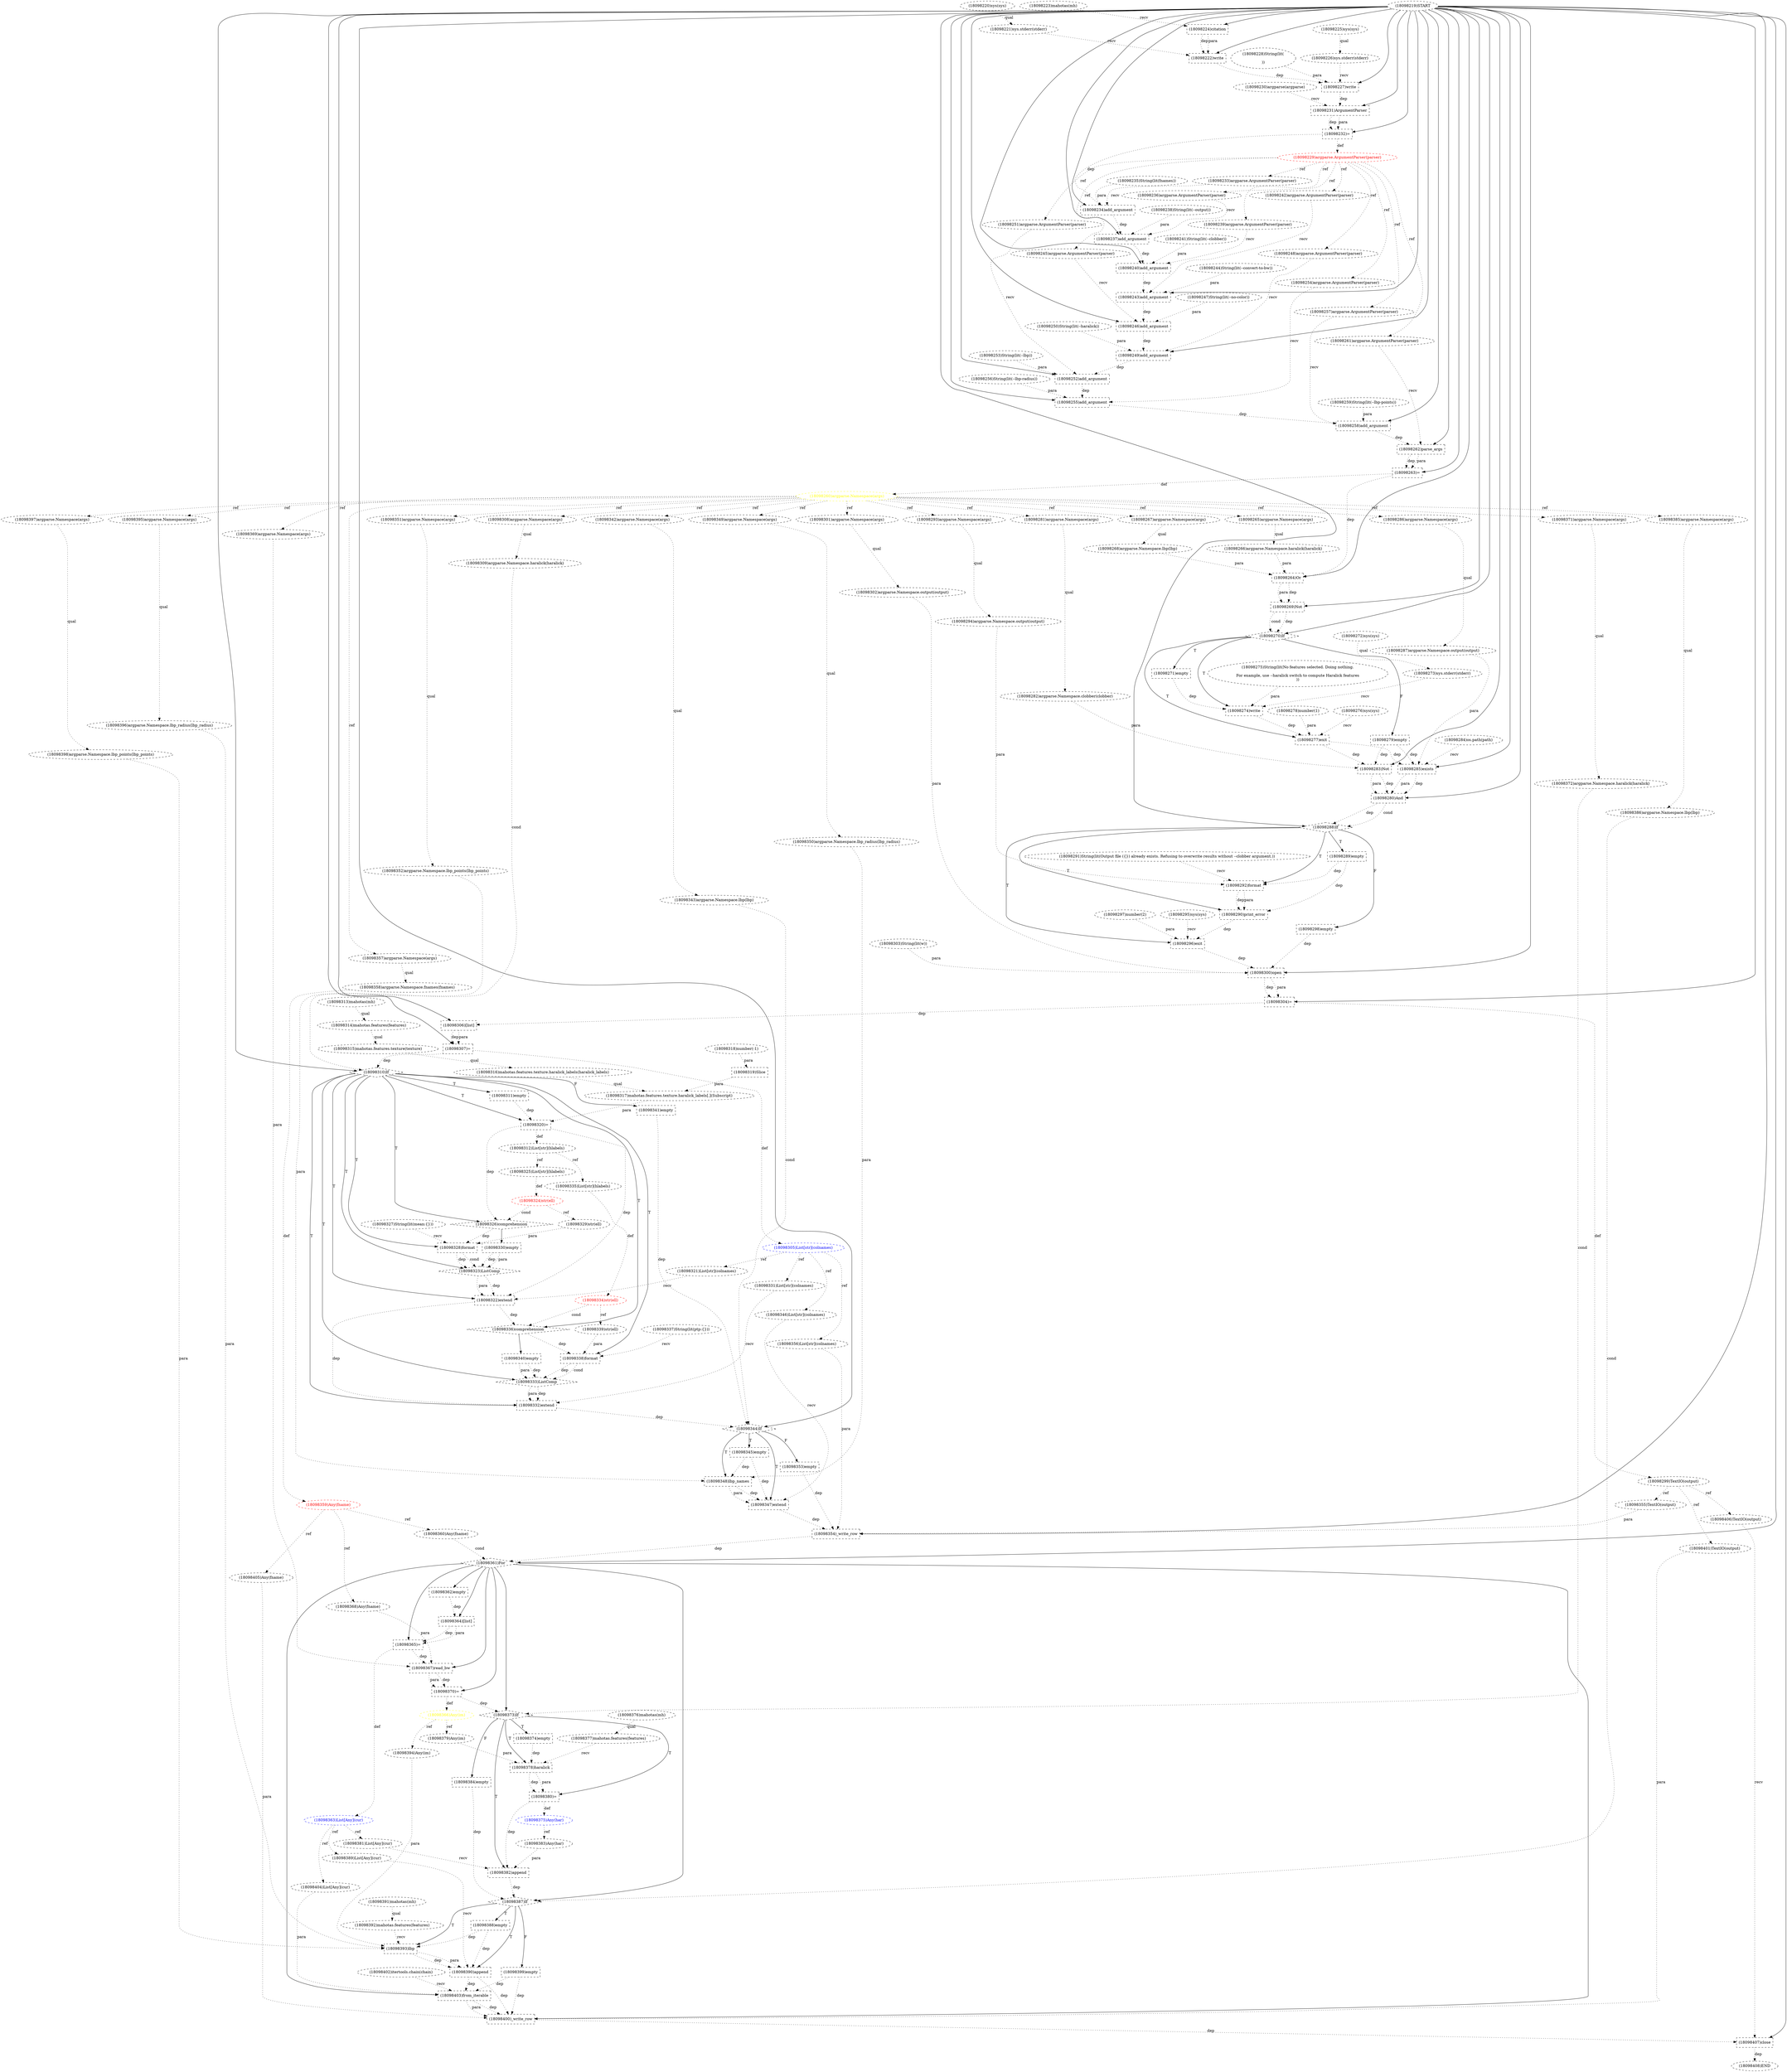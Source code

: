 digraph G {
1 [label="(18098246)add_argument" shape=box style=dashed]
2 [label="(18098252)add_argument" shape=box style=dashed]
3 [label="(18098402)itertools.chain(chain)" shape=ellipse style=dashed]
4 [label="(18098394)Any(im)" shape=ellipse style=dashed]
5 [label="(18098348)lbp_names" shape=box style=dashed]
6 [label="(18098289)empty" shape=box style=dashed]
7 [label="(18098305)List[str](colnames)" shape=ellipse style=dashed color=blue fontcolor=blue]
8 [label="(18098359)Any(fname)" shape=ellipse style=dashed color=red fontcolor=red]
9 [label="(18098274)write" shape=box style=dashed]
10 [label="(18098273)sys.stderr(stderr)" shape=ellipse style=dashed]
11 [label="(18098391)mahotas(mh)" shape=ellipse style=dashed]
12 [label="(18098239)argparse.ArgumentParser(parser)" shape=ellipse style=dashed]
13 [label="(18098326)comprehension" shape=diamond style=dashed]
14 [label="(18098405)Any(fname)" shape=ellipse style=dashed]
15 [label="(18098368)Any(fname)" shape=ellipse style=dashed]
16 [label="(18098268)argparse.Namespace.lbp(lbp)" shape=ellipse style=dashed]
17 [label="(18098240)add_argument" shape=box style=dashed]
18 [label="(18098290)print_error" shape=box style=dashed]
19 [label="(18098344)If" shape=diamond style=dashed]
20 [label="(18098243)add_argument" shape=box style=dashed]
21 [label="(18098294)argparse.Namespace.output(output)" shape=ellipse style=dashed]
22 [label="(18098374)empty" shape=box style=dashed]
23 [label="(18098378)haralick" shape=box style=dashed]
24 [label="(18098245)argparse.ArgumentParser(parser)" shape=ellipse style=dashed]
25 [label="(18098263)=" shape=box style=dashed]
26 [label="(18098238)String(lit(--output))" shape=ellipse style=dashed]
27 [label="(18098327)String(lit(mean:{}))" shape=ellipse style=dashed]
28 [label="(18098308)argparse.Namespace(args)" shape=ellipse style=dashed]
29 [label="(18098262)parse_args" shape=box style=dashed]
30 [label="(18098338)format" shape=box style=dashed]
31 [label="(18098229)argparse.ArgumentParser(parser)" shape=ellipse style=dashed color=red fontcolor=red]
32 [label="(18098319)Slice" shape=box style=dashed]
33 [label="(18098312)List[str](hlabels)" shape=ellipse style=dashed color=black fontcolor=black]
34 [label="(18098330)empty" shape=box style=dashed]
35 [label="(18098366)Any(im)" shape=ellipse style=dashed color=yellow fontcolor=yellow]
36 [label="(18098357)argparse.Namespace(args)" shape=ellipse style=dashed]
37 [label="(18098276)sys(sys)" shape=ellipse style=dashed]
38 [label="(18098362)empty" shape=box style=dashed]
39 [label="(18098325)List[str](hlabels)" shape=ellipse style=dashed]
40 [label="(18098331)List[str](colnames)" shape=ellipse style=dashed]
41 [label="(18098346)List[str](colnames)" shape=ellipse style=dashed]
42 [label="(18098353)empty" shape=box style=dashed]
43 [label="(18098254)argparse.ArgumentParser(parser)" shape=ellipse style=dashed]
44 [label="(18098284)os.path(path)" shape=ellipse style=dashed]
45 [label="(18098337)String(lit(ptp:{}))" shape=ellipse style=dashed]
46 [label="(18098281)argparse.Namespace(args)" shape=ellipse style=dashed]
47 [label="(18098397)argparse.Namespace(args)" shape=ellipse style=dashed]
48 [label="(18098310)If" shape=diamond style=dashed]
49 [label="(18098315)mahotas.features.texture(texture)" shape=ellipse style=dashed]
50 [label="(18098222)write" shape=box style=dashed]
51 [label="(18098292)format" shape=box style=dashed]
52 [label="(18098298)empty" shape=box style=dashed]
53 [label="(18098390)append" shape=box style=dashed]
54 [label="(18098407)close" shape=box style=dashed color=black fontcolor=black]
55 [label="(18098269)Not" shape=box style=dashed]
56 [label="(18098288)If" shape=diamond style=dashed]
57 [label="(18098339)str(ell)" shape=ellipse style=dashed]
58 [label="(18098382)append" shape=box style=dashed]
59 [label="(18098403)from_iterable" shape=box style=dashed]
60 [label="(18098375)Any(har)" shape=ellipse style=dashed color=blue fontcolor=blue]
61 [label="(18098334)str(ell)" shape=ellipse style=dashed color=red fontcolor=red]
62 [label="(18098406)TextIO(output)" shape=ellipse style=dashed color=black fontcolor=black]
63 [label="(18098278)number(1)" shape=ellipse style=dashed]
64 [label="(18098234)add_argument" shape=box style=dashed]
65 [label="(18098370)=" shape=box style=dashed]
66 [label="(18098324)str(ell)" shape=ellipse style=dashed color=red fontcolor=red]
67 [label="(18098221)sys.stderr(stderr)" shape=ellipse style=dashed]
68 [label="(18098313)mahotas(mh)" shape=ellipse style=dashed]
69 [label="(18098302)argparse.Namespace.output(output)" shape=ellipse style=dashed]
70 [label="(18098250)String(lit(--haralick))" shape=ellipse style=dashed]
71 [label="(18098256)String(lit(--lbp-radius))" shape=ellipse style=dashed]
72 [label="(18098244)String(lit(--convert-to-bw))" shape=ellipse style=dashed]
73 [label="(18098379)Any(im)" shape=ellipse style=dashed]
74 [label="(18098286)argparse.Namespace(args)" shape=ellipse style=dashed]
75 [label="(18098223)mahotas(mh)" shape=ellipse style=dashed]
76 [label="(18098299)TextIO(output)" shape=ellipse style=dashed color=black fontcolor=black]
77 [label="(18098347)extend" shape=box style=dashed]
78 [label="(18098342)argparse.Namespace(args)" shape=ellipse style=dashed]
79 [label="(18098297)number(2)" shape=ellipse style=dashed]
80 [label="(18098373)If" shape=diamond style=dashed]
81 [label="(18098265)argparse.Namespace(args)" shape=ellipse style=dashed]
82 [label="(18098396)argparse.Namespace.lbp_radius(lbp_radius)" shape=ellipse style=dashed]
83 [label="(18098371)argparse.Namespace(args)" shape=ellipse style=dashed]
84 [label="(18098320)=" shape=box style=dashed]
85 [label="(18098231)ArgumentParser" shape=box style=dashed]
86 [label="(18098377)mahotas.features(features)" shape=ellipse style=dashed]
87 [label="(18098260)argparse.Namespace(args)" shape=ellipse style=dashed color=yellow fontcolor=yellow]
88 [label="(18098350)argparse.Namespace.lbp_radius(lbp_radius)" shape=ellipse style=dashed]
89 [label="(18098376)mahotas(mh)" shape=ellipse style=dashed]
90 [label="(18098389)List[Any](cur)" shape=ellipse style=dashed]
91 [label="(18098227)write" shape=box style=dashed]
92 [label="(18098277)exit" shape=box style=dashed]
93 [label="(18098301)argparse.Namespace(args)" shape=ellipse style=dashed]
94 [label="(18098364)[list]" shape=box style=dashed]
95 [label="(18098300)open" shape=box style=dashed color=black fontcolor=black]
96 [label="(18098220)sys(sys)" shape=ellipse style=dashed]
97 [label="(18098291)String(lit(Output file ({}) already exists. Refusing to overwrite results without --clobber argument.))" shape=ellipse style=dashed]
98 [label="(18098295)sys(sys)" shape=ellipse style=dashed]
99 [label="(18098225)sys(sys)" shape=ellipse style=dashed]
100 [label="(18098329)str(ell)" shape=ellipse style=dashed]
101 [label="(18098393)lbp" shape=box style=dashed]
102 [label="(18098255)add_argument" shape=box style=dashed]
103 [label="(18098264)Or" shape=box style=dashed]
104 [label="(18098316)mahotas.features.texture.haralick_labels(haralick_labels)" shape=ellipse style=dashed]
105 [label="(18098332)extend" shape=box style=dashed]
106 [label="(18098392)mahotas.features(features)" shape=ellipse style=dashed]
107 [label="(18098335)List[str](hlabels)" shape=ellipse style=dashed]
108 [label="(18098282)argparse.Namespace.clobber(clobber)" shape=ellipse style=dashed]
109 [label="(18098237)add_argument" shape=box style=dashed]
110 [label="(18098321)List[str](colnames)" shape=ellipse style=dashed]
111 [label="(18098358)argparse.Namespace.fnames(fnames)" shape=ellipse style=dashed]
112 [label="(18098259)String(lit(--lbp-points))" shape=ellipse style=dashed]
113 [label="(18098287)argparse.Namespace.output(output)" shape=ellipse style=dashed]
114 [label="(18098349)argparse.Namespace(args)" shape=ellipse style=dashed]
115 [label="(18098311)empty" shape=box style=dashed]
116 [label="(18098363)List[Any](cur)" shape=ellipse style=dashed color=blue fontcolor=blue]
117 [label="(18098336)comprehension" shape=diamond style=dashed]
118 [label="(18098306)[list]" shape=box style=dashed]
119 [label="(18098322)extend" shape=box style=dashed]
120 [label="(18098253)String(lit(--lbp))" shape=ellipse style=dashed]
121 [label="(18098296)exit" shape=box style=dashed]
122 [label="(18098372)argparse.Namespace.haralick(haralick)" shape=ellipse style=dashed]
123 [label="(18098351)argparse.Namespace(args)" shape=ellipse style=dashed]
124 [label="(18098369)argparse.Namespace(args)" shape=ellipse style=dashed]
125 [label="(18098395)argparse.Namespace(args)" shape=ellipse style=dashed]
126 [label="(18098257)argparse.ArgumentParser(parser)" shape=ellipse style=dashed]
127 [label="(18098340)empty" shape=box style=dashed]
128 [label="(18098226)sys.stderr(stderr)" shape=ellipse style=dashed]
129 [label="(18098249)add_argument" shape=box style=dashed]
130 [label="(18098261)argparse.ArgumentParser(parser)" shape=ellipse style=dashed]
131 [label="(18098400)_write_row" shape=box style=dashed]
132 [label="(18098398)argparse.Namespace.lbp_points(lbp_points)" shape=ellipse style=dashed]
133 [label="(18098380)=" shape=box style=dashed]
134 [label="(18098235)String(lit(fnames))" shape=ellipse style=dashed]
135 [label="(18098307)=" shape=box style=dashed]
136 [label="(18098241)String(lit(--clobber))" shape=ellipse style=dashed]
137 [label="(18098219)START" style=dashed]
138 [label="(18098360)Any(fname)" shape=ellipse style=dashed]
139 [label="(18098232)=" shape=box style=dashed]
140 [label="(18098236)argparse.ArgumentParser(parser)" shape=ellipse style=dashed]
141 [label="(18098352)argparse.Namespace.lbp_points(lbp_points)" shape=ellipse style=dashed]
142 [label="(18098314)mahotas.features(features)" shape=ellipse style=dashed]
143 [label="(18098317)mahotas.features.texture.haralick_labels[.](Subscript)" shape=ellipse style=dashed]
144 [label="(18098279)empty" shape=box style=dashed]
145 [label="(18098283)Not" shape=box style=dashed]
146 [label="(18098333)ListComp" shape=diamond style=dashed]
147 [label="(18098267)argparse.Namespace(args)" shape=ellipse style=dashed]
148 [label="(18098355)TextIO(output)" shape=ellipse style=dashed]
149 [label="(18098304)=" shape=box style=dashed color=black fontcolor=black]
150 [label="(18098356)List[str](colnames)" shape=ellipse style=dashed]
151 [label="(18098385)argparse.Namespace(args)" shape=ellipse style=dashed]
152 [label="(18098309)argparse.Namespace.haralick(haralick)" shape=ellipse style=dashed]
153 [label="(18098384)empty" shape=box style=dashed]
154 [label="(18098271)empty" shape=box style=dashed]
155 [label="(18098270)If" shape=diamond style=dashed]
156 [label="(18098251)argparse.ArgumentParser(parser)" shape=ellipse style=dashed]
157 [label="(18098367)read_bw" shape=box style=dashed]
158 [label="(18098293)argparse.Namespace(args)" shape=ellipse style=dashed]
159 [label="(18098383)Any(har)" shape=ellipse style=dashed]
160 [label="(18098365)=" shape=box style=dashed]
161 [label="(18098401)TextIO(output)" shape=ellipse style=dashed]
162 [label="(18098230)argparse(argparse)" shape=ellipse style=dashed]
163 [label="(18098323)ListComp" shape=diamond style=dashed]
164 [label="(18098404)List[Any](cur)" shape=ellipse style=dashed]
165 [label="(18098242)argparse.ArgumentParser(parser)" shape=ellipse style=dashed]
166 [label="(18098386)argparse.Namespace.lbp(lbp)" shape=ellipse style=dashed]
167 [label="(18098408)END" style=dashed]
168 [label="(18098224)citation" shape=box style=dashed]
169 [label="(18098328)format" shape=box style=dashed]
170 [label="(18098275)String(lit(No features selected. Doing nothing.

For example, use --haralick switch to compute Haralick features
))" shape=ellipse style=dashed]
171 [label="(18098266)argparse.Namespace.haralick(haralick)" shape=ellipse style=dashed]
172 [label="(18098258)add_argument" shape=box style=dashed]
173 [label="(18098285)exists" shape=box style=dashed]
174 [label="(18098387)If" shape=diamond style=dashed]
175 [label="(18098399)empty" shape=box style=dashed]
176 [label="(18098248)argparse.ArgumentParser(parser)" shape=ellipse style=dashed]
177 [label="(18098280)And" shape=box style=dashed]
178 [label="(18098272)sys(sys)" shape=ellipse style=dashed]
179 [label="(18098361)For" shape=diamond style=dashed]
180 [label="(18098381)List[Any](cur)" shape=ellipse style=dashed]
181 [label="(18098233)argparse.ArgumentParser(parser)" shape=ellipse style=dashed]
182 [label="(18098345)empty" shape=box style=dashed]
183 [label="(18098388)empty" shape=box style=dashed]
184 [label="(18098228)String(lit(

))" shape=ellipse style=dashed]
185 [label="(18098303)String(lit(w))" shape=ellipse style=dashed color=black fontcolor=black]
186 [label="(18098341)empty" shape=box style=dashed]
187 [label="(18098354)_write_row" shape=box style=dashed]
188 [label="(18098247)String(lit(--no-color))" shape=ellipse style=dashed]
189 [label="(18098343)argparse.Namespace.lbp(lbp)" shape=ellipse style=dashed]
190 [label="(18098318)number(-1)" shape=ellipse style=dashed]
137 -> 1 [label="" style=solid];
24 -> 1 [label="recv" style=dotted];
188 -> 1 [label="para" style=dotted];
20 -> 1 [label="dep" style=dotted];
137 -> 2 [label="" style=solid];
156 -> 2 [label="recv" style=dotted];
120 -> 2 [label="para" style=dotted];
129 -> 2 [label="dep" style=dotted];
35 -> 4 [label="ref" style=dotted];
19 -> 5 [label="T"];
88 -> 5 [label="para" style=dotted];
141 -> 5 [label="para" style=dotted];
182 -> 5 [label="dep" style=dotted];
56 -> 6 [label="T"];
135 -> 7 [label="def" style=dotted];
111 -> 8 [label="def" style=dotted];
155 -> 9 [label="T"];
10 -> 9 [label="recv" style=dotted];
170 -> 9 [label="para" style=dotted];
154 -> 9 [label="dep" style=dotted];
178 -> 10 [label="qual" style=dotted];
31 -> 12 [label="ref" style=dotted];
48 -> 13 [label="T"];
66 -> 13 [label="cond" style=dotted];
84 -> 13 [label="dep" style=dotted];
8 -> 14 [label="ref" style=dotted];
8 -> 15 [label="ref" style=dotted];
147 -> 16 [label="qual" style=dotted];
137 -> 17 [label="" style=solid];
12 -> 17 [label="recv" style=dotted];
136 -> 17 [label="para" style=dotted];
109 -> 17 [label="dep" style=dotted];
56 -> 18 [label="T"];
51 -> 18 [label="dep" style=dotted];
51 -> 18 [label="para" style=dotted];
6 -> 18 [label="dep" style=dotted];
137 -> 19 [label="" style=solid];
189 -> 19 [label="cond" style=dotted];
105 -> 19 [label="dep" style=dotted];
186 -> 19 [label="dep" style=dotted];
137 -> 20 [label="" style=solid];
165 -> 20 [label="recv" style=dotted];
72 -> 20 [label="para" style=dotted];
17 -> 20 [label="dep" style=dotted];
158 -> 21 [label="qual" style=dotted];
80 -> 22 [label="T"];
80 -> 23 [label="T"];
86 -> 23 [label="recv" style=dotted];
73 -> 23 [label="para" style=dotted];
22 -> 23 [label="dep" style=dotted];
31 -> 24 [label="ref" style=dotted];
137 -> 25 [label="" style=solid];
29 -> 25 [label="dep" style=dotted];
29 -> 25 [label="para" style=dotted];
87 -> 28 [label="ref" style=dotted];
137 -> 29 [label="" style=solid];
130 -> 29 [label="recv" style=dotted];
172 -> 29 [label="dep" style=dotted];
48 -> 30 [label="T"];
45 -> 30 [label="recv" style=dotted];
57 -> 30 [label="para" style=dotted];
117 -> 30 [label="dep" style=dotted];
139 -> 31 [label="def" style=dotted];
190 -> 32 [label="para" style=dotted];
84 -> 33 [label="def" style=dotted];
13 -> 34 [label="" style=solid];
65 -> 35 [label="def" style=dotted];
87 -> 36 [label="ref" style=dotted];
179 -> 38 [label="" style=solid];
33 -> 39 [label="ref" style=dotted];
7 -> 40 [label="ref" style=dotted];
7 -> 41 [label="ref" style=dotted];
19 -> 42 [label="F"];
31 -> 43 [label="ref" style=dotted];
87 -> 46 [label="ref" style=dotted];
87 -> 47 [label="ref" style=dotted];
137 -> 48 [label="" style=solid];
152 -> 48 [label="cond" style=dotted];
135 -> 48 [label="dep" style=dotted];
142 -> 49 [label="qual" style=dotted];
137 -> 50 [label="" style=solid];
67 -> 50 [label="recv" style=dotted];
168 -> 50 [label="dep" style=dotted];
168 -> 50 [label="para" style=dotted];
56 -> 51 [label="T"];
97 -> 51 [label="recv" style=dotted];
21 -> 51 [label="para" style=dotted];
6 -> 51 [label="dep" style=dotted];
56 -> 52 [label="F"];
174 -> 53 [label="T"];
90 -> 53 [label="recv" style=dotted];
101 -> 53 [label="dep" style=dotted];
101 -> 53 [label="para" style=dotted];
183 -> 53 [label="dep" style=dotted];
137 -> 54 [label="" style=solid];
62 -> 54 [label="recv" style=dotted];
131 -> 54 [label="dep" style=dotted];
137 -> 55 [label="" style=solid];
103 -> 55 [label="dep" style=dotted];
103 -> 55 [label="para" style=dotted];
137 -> 56 [label="" style=solid];
177 -> 56 [label="dep" style=dotted];
177 -> 56 [label="cond" style=dotted];
61 -> 57 [label="ref" style=dotted];
80 -> 58 [label="T"];
180 -> 58 [label="recv" style=dotted];
159 -> 58 [label="para" style=dotted];
133 -> 58 [label="dep" style=dotted];
179 -> 59 [label="" style=solid];
3 -> 59 [label="recv" style=dotted];
164 -> 59 [label="para" style=dotted];
175 -> 59 [label="dep" style=dotted];
53 -> 59 [label="dep" style=dotted];
133 -> 60 [label="def" style=dotted];
107 -> 61 [label="def" style=dotted];
76 -> 62 [label="ref" style=dotted];
137 -> 64 [label="" style=solid];
181 -> 64 [label="recv" style=dotted];
134 -> 64 [label="para" style=dotted];
139 -> 64 [label="dep" style=dotted];
179 -> 65 [label="" style=solid];
157 -> 65 [label="dep" style=dotted];
157 -> 65 [label="para" style=dotted];
39 -> 66 [label="def" style=dotted];
96 -> 67 [label="qual" style=dotted];
93 -> 69 [label="qual" style=dotted];
35 -> 73 [label="ref" style=dotted];
87 -> 74 [label="ref" style=dotted];
149 -> 76 [label="def" style=dotted];
19 -> 77 [label="T"];
41 -> 77 [label="recv" style=dotted];
5 -> 77 [label="dep" style=dotted];
5 -> 77 [label="para" style=dotted];
182 -> 77 [label="dep" style=dotted];
87 -> 78 [label="ref" style=dotted];
179 -> 80 [label="" style=solid];
122 -> 80 [label="cond" style=dotted];
65 -> 80 [label="dep" style=dotted];
87 -> 81 [label="ref" style=dotted];
125 -> 82 [label="qual" style=dotted];
87 -> 83 [label="ref" style=dotted];
48 -> 84 [label="T"];
143 -> 84 [label="para" style=dotted];
115 -> 84 [label="dep" style=dotted];
137 -> 85 [label="" style=solid];
162 -> 85 [label="recv" style=dotted];
91 -> 85 [label="dep" style=dotted];
89 -> 86 [label="qual" style=dotted];
25 -> 87 [label="def" style=dotted];
114 -> 88 [label="qual" style=dotted];
116 -> 90 [label="ref" style=dotted];
137 -> 91 [label="" style=solid];
128 -> 91 [label="recv" style=dotted];
184 -> 91 [label="para" style=dotted];
50 -> 91 [label="dep" style=dotted];
155 -> 92 [label="T"];
37 -> 92 [label="recv" style=dotted];
63 -> 92 [label="para" style=dotted];
9 -> 92 [label="dep" style=dotted];
87 -> 93 [label="ref" style=dotted];
179 -> 94 [label="" style=solid];
38 -> 94 [label="dep" style=dotted];
137 -> 95 [label="" style=solid];
69 -> 95 [label="para" style=dotted];
185 -> 95 [label="para" style=dotted];
121 -> 95 [label="dep" style=dotted];
52 -> 95 [label="dep" style=dotted];
66 -> 100 [label="ref" style=dotted];
174 -> 101 [label="T"];
106 -> 101 [label="recv" style=dotted];
4 -> 101 [label="para" style=dotted];
82 -> 101 [label="para" style=dotted];
132 -> 101 [label="para" style=dotted];
183 -> 101 [label="dep" style=dotted];
137 -> 102 [label="" style=solid];
43 -> 102 [label="recv" style=dotted];
71 -> 102 [label="para" style=dotted];
2 -> 102 [label="dep" style=dotted];
137 -> 103 [label="" style=solid];
171 -> 103 [label="para" style=dotted];
16 -> 103 [label="para" style=dotted];
25 -> 103 [label="dep" style=dotted];
49 -> 104 [label="qual" style=dotted];
48 -> 105 [label="T"];
40 -> 105 [label="recv" style=dotted];
146 -> 105 [label="dep" style=dotted];
146 -> 105 [label="para" style=dotted];
119 -> 105 [label="dep" style=dotted];
11 -> 106 [label="qual" style=dotted];
33 -> 107 [label="ref" style=dotted];
46 -> 108 [label="qual" style=dotted];
137 -> 109 [label="" style=solid];
140 -> 109 [label="recv" style=dotted];
26 -> 109 [label="para" style=dotted];
64 -> 109 [label="dep" style=dotted];
7 -> 110 [label="ref" style=dotted];
36 -> 111 [label="qual" style=dotted];
74 -> 113 [label="qual" style=dotted];
87 -> 114 [label="ref" style=dotted];
48 -> 115 [label="T"];
160 -> 116 [label="def" style=dotted];
48 -> 117 [label="T"];
61 -> 117 [label="cond" style=dotted];
119 -> 117 [label="dep" style=dotted];
137 -> 118 [label="" style=solid];
149 -> 118 [label="dep" style=dotted];
48 -> 119 [label="T"];
110 -> 119 [label="recv" style=dotted];
163 -> 119 [label="dep" style=dotted];
163 -> 119 [label="para" style=dotted];
84 -> 119 [label="dep" style=dotted];
56 -> 121 [label="T"];
98 -> 121 [label="recv" style=dotted];
79 -> 121 [label="para" style=dotted];
18 -> 121 [label="dep" style=dotted];
83 -> 122 [label="qual" style=dotted];
87 -> 123 [label="ref" style=dotted];
87 -> 124 [label="ref" style=dotted];
87 -> 125 [label="ref" style=dotted];
31 -> 126 [label="ref" style=dotted];
117 -> 127 [label="" style=solid];
99 -> 128 [label="qual" style=dotted];
137 -> 129 [label="" style=solid];
176 -> 129 [label="recv" style=dotted];
70 -> 129 [label="para" style=dotted];
1 -> 129 [label="dep" style=dotted];
31 -> 130 [label="ref" style=dotted];
179 -> 131 [label="" style=solid];
161 -> 131 [label="para" style=dotted];
59 -> 131 [label="dep" style=dotted];
59 -> 131 [label="para" style=dotted];
14 -> 131 [label="para" style=dotted];
175 -> 131 [label="dep" style=dotted];
53 -> 131 [label="dep" style=dotted];
47 -> 132 [label="qual" style=dotted];
80 -> 133 [label="T"];
23 -> 133 [label="dep" style=dotted];
23 -> 133 [label="para" style=dotted];
137 -> 135 [label="" style=solid];
118 -> 135 [label="dep" style=dotted];
118 -> 135 [label="para" style=dotted];
8 -> 138 [label="ref" style=dotted];
137 -> 139 [label="" style=solid];
85 -> 139 [label="dep" style=dotted];
85 -> 139 [label="para" style=dotted];
31 -> 140 [label="ref" style=dotted];
123 -> 141 [label="qual" style=dotted];
68 -> 142 [label="qual" style=dotted];
104 -> 143 [label="qual" style=dotted];
32 -> 143 [label="para" style=dotted];
155 -> 144 [label="F"];
137 -> 145 [label="" style=solid];
108 -> 145 [label="para" style=dotted];
92 -> 145 [label="dep" style=dotted];
144 -> 145 [label="dep" style=dotted];
48 -> 146 [label="T"];
30 -> 146 [label="dep" style=dotted];
30 -> 146 [label="cond" style=dotted];
127 -> 146 [label="dep" style=dotted];
127 -> 146 [label="para" style=dotted];
87 -> 147 [label="ref" style=dotted];
76 -> 148 [label="ref" style=dotted];
137 -> 149 [label="" style=solid];
95 -> 149 [label="dep" style=dotted];
95 -> 149 [label="para" style=dotted];
7 -> 150 [label="ref" style=dotted];
87 -> 151 [label="ref" style=dotted];
28 -> 152 [label="qual" style=dotted];
80 -> 153 [label="F"];
155 -> 154 [label="T"];
137 -> 155 [label="" style=solid];
55 -> 155 [label="dep" style=dotted];
55 -> 155 [label="cond" style=dotted];
31 -> 156 [label="ref" style=dotted];
179 -> 157 [label="" style=solid];
15 -> 157 [label="para" style=dotted];
124 -> 157 [label="para" style=dotted];
160 -> 157 [label="dep" style=dotted];
87 -> 158 [label="ref" style=dotted];
60 -> 159 [label="ref" style=dotted];
179 -> 160 [label="" style=solid];
94 -> 160 [label="dep" style=dotted];
94 -> 160 [label="para" style=dotted];
76 -> 161 [label="ref" style=dotted];
48 -> 163 [label="T"];
169 -> 163 [label="dep" style=dotted];
169 -> 163 [label="cond" style=dotted];
34 -> 163 [label="dep" style=dotted];
34 -> 163 [label="para" style=dotted];
116 -> 164 [label="ref" style=dotted];
31 -> 165 [label="ref" style=dotted];
151 -> 166 [label="qual" style=dotted];
54 -> 167 [label="dep" style=dotted];
137 -> 168 [label="" style=solid];
75 -> 168 [label="recv" style=dotted];
48 -> 169 [label="T"];
27 -> 169 [label="recv" style=dotted];
100 -> 169 [label="para" style=dotted];
13 -> 169 [label="dep" style=dotted];
81 -> 171 [label="qual" style=dotted];
137 -> 172 [label="" style=solid];
126 -> 172 [label="recv" style=dotted];
112 -> 172 [label="para" style=dotted];
102 -> 172 [label="dep" style=dotted];
137 -> 173 [label="" style=solid];
44 -> 173 [label="recv" style=dotted];
113 -> 173 [label="para" style=dotted];
92 -> 173 [label="dep" style=dotted];
144 -> 173 [label="dep" style=dotted];
179 -> 174 [label="" style=solid];
166 -> 174 [label="cond" style=dotted];
153 -> 174 [label="dep" style=dotted];
58 -> 174 [label="dep" style=dotted];
174 -> 175 [label="F"];
31 -> 176 [label="ref" style=dotted];
137 -> 177 [label="" style=solid];
145 -> 177 [label="dep" style=dotted];
145 -> 177 [label="para" style=dotted];
173 -> 177 [label="dep" style=dotted];
173 -> 177 [label="para" style=dotted];
137 -> 179 [label="" style=solid];
138 -> 179 [label="cond" style=dotted];
187 -> 179 [label="dep" style=dotted];
116 -> 180 [label="ref" style=dotted];
31 -> 181 [label="ref" style=dotted];
19 -> 182 [label="T"];
174 -> 183 [label="T"];
48 -> 186 [label="F"];
137 -> 187 [label="" style=solid];
148 -> 187 [label="para" style=dotted];
150 -> 187 [label="para" style=dotted];
42 -> 187 [label="dep" style=dotted];
77 -> 187 [label="dep" style=dotted];
78 -> 189 [label="qual" style=dotted];
}